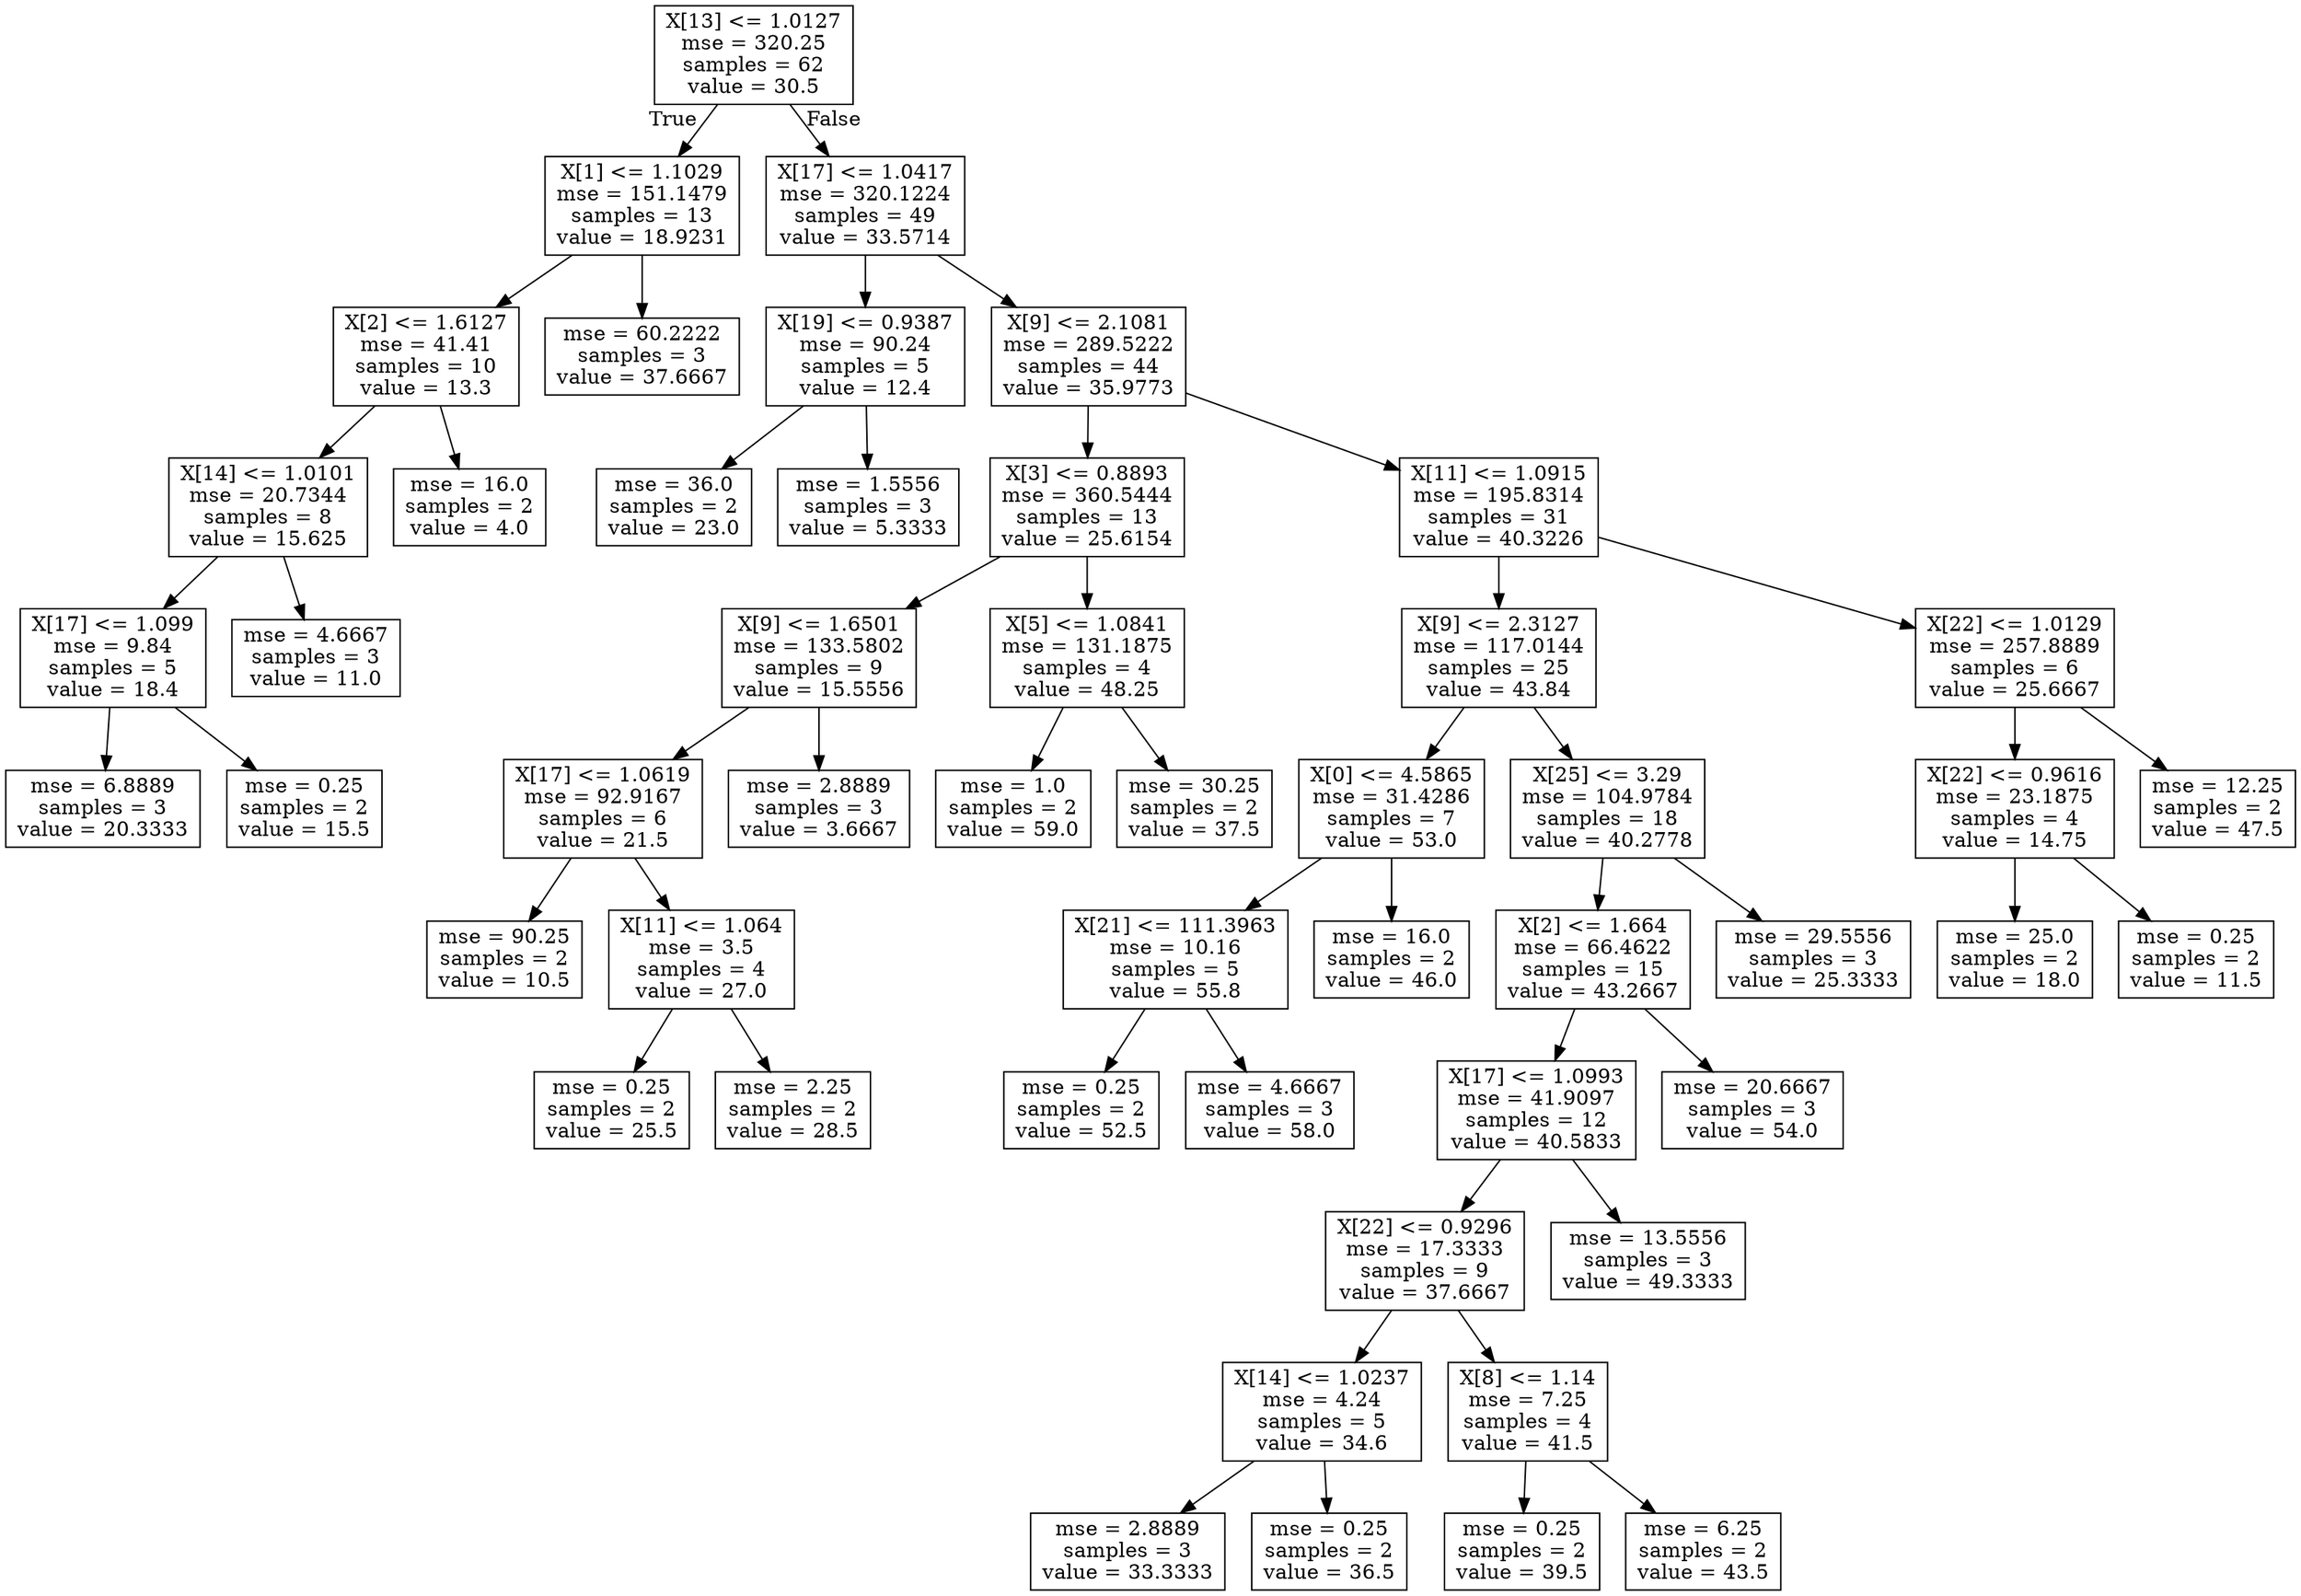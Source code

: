 digraph Tree {
node [shape=box] ;
0 [label="X[13] <= 1.0127\nmse = 320.25\nsamples = 62\nvalue = 30.5"] ;
1 [label="X[1] <= 1.1029\nmse = 151.1479\nsamples = 13\nvalue = 18.9231"] ;
0 -> 1 [labeldistance=2.5, labelangle=45, headlabel="True"] ;
2 [label="X[2] <= 1.6127\nmse = 41.41\nsamples = 10\nvalue = 13.3"] ;
1 -> 2 ;
3 [label="X[14] <= 1.0101\nmse = 20.7344\nsamples = 8\nvalue = 15.625"] ;
2 -> 3 ;
4 [label="X[17] <= 1.099\nmse = 9.84\nsamples = 5\nvalue = 18.4"] ;
3 -> 4 ;
5 [label="mse = 6.8889\nsamples = 3\nvalue = 20.3333"] ;
4 -> 5 ;
6 [label="mse = 0.25\nsamples = 2\nvalue = 15.5"] ;
4 -> 6 ;
7 [label="mse = 4.6667\nsamples = 3\nvalue = 11.0"] ;
3 -> 7 ;
8 [label="mse = 16.0\nsamples = 2\nvalue = 4.0"] ;
2 -> 8 ;
9 [label="mse = 60.2222\nsamples = 3\nvalue = 37.6667"] ;
1 -> 9 ;
10 [label="X[17] <= 1.0417\nmse = 320.1224\nsamples = 49\nvalue = 33.5714"] ;
0 -> 10 [labeldistance=2.5, labelangle=-45, headlabel="False"] ;
11 [label="X[19] <= 0.9387\nmse = 90.24\nsamples = 5\nvalue = 12.4"] ;
10 -> 11 ;
12 [label="mse = 36.0\nsamples = 2\nvalue = 23.0"] ;
11 -> 12 ;
13 [label="mse = 1.5556\nsamples = 3\nvalue = 5.3333"] ;
11 -> 13 ;
14 [label="X[9] <= 2.1081\nmse = 289.5222\nsamples = 44\nvalue = 35.9773"] ;
10 -> 14 ;
15 [label="X[3] <= 0.8893\nmse = 360.5444\nsamples = 13\nvalue = 25.6154"] ;
14 -> 15 ;
16 [label="X[9] <= 1.6501\nmse = 133.5802\nsamples = 9\nvalue = 15.5556"] ;
15 -> 16 ;
17 [label="X[17] <= 1.0619\nmse = 92.9167\nsamples = 6\nvalue = 21.5"] ;
16 -> 17 ;
18 [label="mse = 90.25\nsamples = 2\nvalue = 10.5"] ;
17 -> 18 ;
19 [label="X[11] <= 1.064\nmse = 3.5\nsamples = 4\nvalue = 27.0"] ;
17 -> 19 ;
20 [label="mse = 0.25\nsamples = 2\nvalue = 25.5"] ;
19 -> 20 ;
21 [label="mse = 2.25\nsamples = 2\nvalue = 28.5"] ;
19 -> 21 ;
22 [label="mse = 2.8889\nsamples = 3\nvalue = 3.6667"] ;
16 -> 22 ;
23 [label="X[5] <= 1.0841\nmse = 131.1875\nsamples = 4\nvalue = 48.25"] ;
15 -> 23 ;
24 [label="mse = 1.0\nsamples = 2\nvalue = 59.0"] ;
23 -> 24 ;
25 [label="mse = 30.25\nsamples = 2\nvalue = 37.5"] ;
23 -> 25 ;
26 [label="X[11] <= 1.0915\nmse = 195.8314\nsamples = 31\nvalue = 40.3226"] ;
14 -> 26 ;
27 [label="X[9] <= 2.3127\nmse = 117.0144\nsamples = 25\nvalue = 43.84"] ;
26 -> 27 ;
28 [label="X[0] <= 4.5865\nmse = 31.4286\nsamples = 7\nvalue = 53.0"] ;
27 -> 28 ;
29 [label="X[21] <= 111.3963\nmse = 10.16\nsamples = 5\nvalue = 55.8"] ;
28 -> 29 ;
30 [label="mse = 0.25\nsamples = 2\nvalue = 52.5"] ;
29 -> 30 ;
31 [label="mse = 4.6667\nsamples = 3\nvalue = 58.0"] ;
29 -> 31 ;
32 [label="mse = 16.0\nsamples = 2\nvalue = 46.0"] ;
28 -> 32 ;
33 [label="X[25] <= 3.29\nmse = 104.9784\nsamples = 18\nvalue = 40.2778"] ;
27 -> 33 ;
34 [label="X[2] <= 1.664\nmse = 66.4622\nsamples = 15\nvalue = 43.2667"] ;
33 -> 34 ;
35 [label="X[17] <= 1.0993\nmse = 41.9097\nsamples = 12\nvalue = 40.5833"] ;
34 -> 35 ;
36 [label="X[22] <= 0.9296\nmse = 17.3333\nsamples = 9\nvalue = 37.6667"] ;
35 -> 36 ;
37 [label="X[14] <= 1.0237\nmse = 4.24\nsamples = 5\nvalue = 34.6"] ;
36 -> 37 ;
38 [label="mse = 2.8889\nsamples = 3\nvalue = 33.3333"] ;
37 -> 38 ;
39 [label="mse = 0.25\nsamples = 2\nvalue = 36.5"] ;
37 -> 39 ;
40 [label="X[8] <= 1.14\nmse = 7.25\nsamples = 4\nvalue = 41.5"] ;
36 -> 40 ;
41 [label="mse = 0.25\nsamples = 2\nvalue = 39.5"] ;
40 -> 41 ;
42 [label="mse = 6.25\nsamples = 2\nvalue = 43.5"] ;
40 -> 42 ;
43 [label="mse = 13.5556\nsamples = 3\nvalue = 49.3333"] ;
35 -> 43 ;
44 [label="mse = 20.6667\nsamples = 3\nvalue = 54.0"] ;
34 -> 44 ;
45 [label="mse = 29.5556\nsamples = 3\nvalue = 25.3333"] ;
33 -> 45 ;
46 [label="X[22] <= 1.0129\nmse = 257.8889\nsamples = 6\nvalue = 25.6667"] ;
26 -> 46 ;
47 [label="X[22] <= 0.9616\nmse = 23.1875\nsamples = 4\nvalue = 14.75"] ;
46 -> 47 ;
48 [label="mse = 25.0\nsamples = 2\nvalue = 18.0"] ;
47 -> 48 ;
49 [label="mse = 0.25\nsamples = 2\nvalue = 11.5"] ;
47 -> 49 ;
50 [label="mse = 12.25\nsamples = 2\nvalue = 47.5"] ;
46 -> 50 ;
}